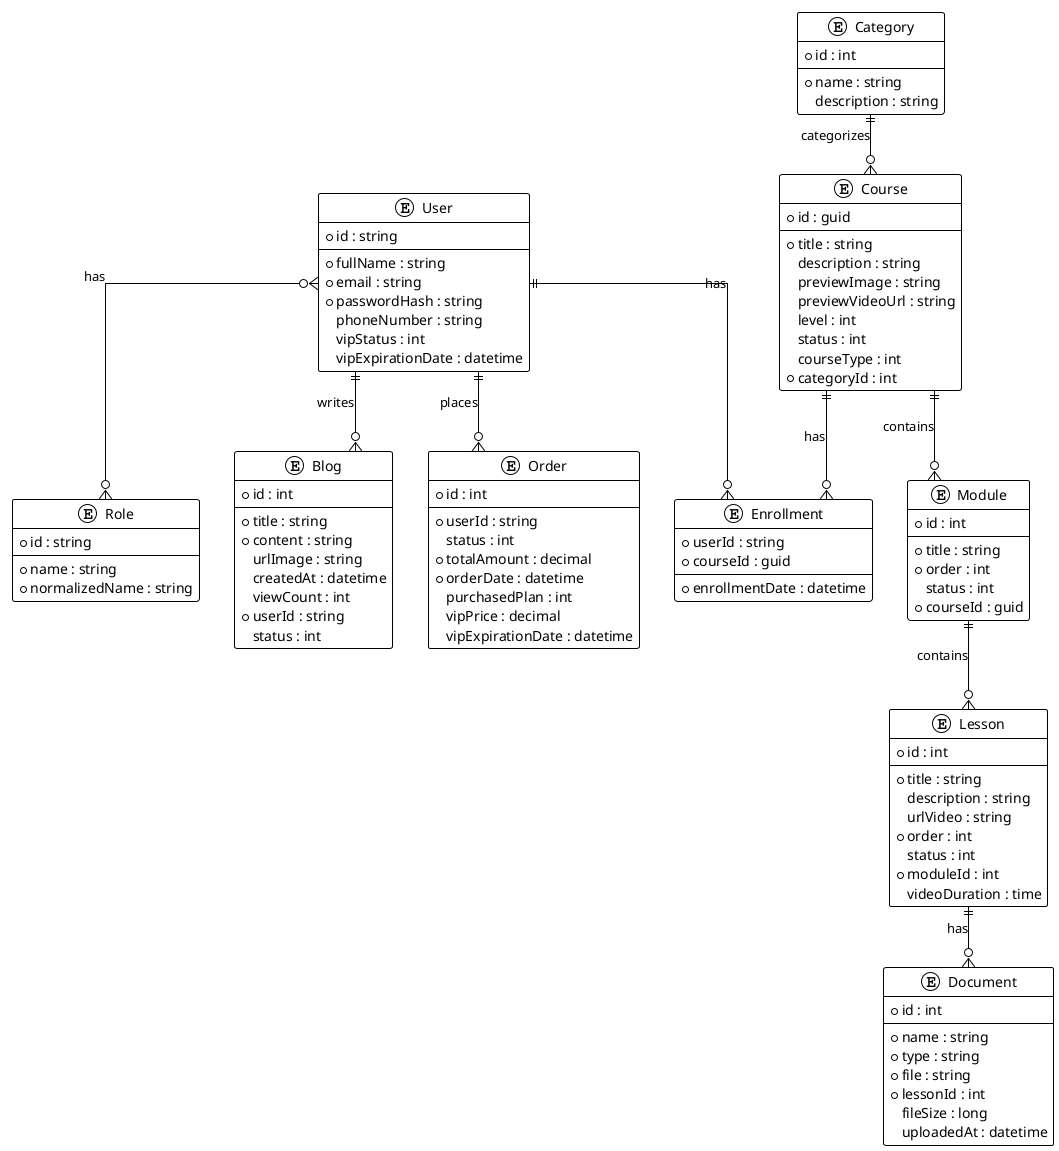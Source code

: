 @startuml database-schema
!theme plain
skinparam linetype ortho

entity User {
  * id : string
  --
  * fullName : string
  * email : string
  * passwordHash : string
  phoneNumber : string
  vipStatus : int
  vipExpirationDate : datetime
}

entity Role {
  * id : string
  --
  * name : string
  * normalizedName : string
}

entity Course {
  * id : guid
  --
  * title : string
  description : string
  previewImage : string
  previewVideoUrl : string
  level : int
  status : int
  courseType : int
  * categoryId : int
}

entity Module {
  * id : int
  --
  * title : string
  * order : int
  status : int
  * courseId : guid
}

entity Lesson {
  * id : int
  --
  * title : string
  description : string
  urlVideo : string
  * order : int
  status : int
  * moduleId : int
  videoDuration : time
}

entity Category {
  * id : int
  --
  * name : string
  description : string
}

entity Document {
  * id : int
  --
  * name : string
  * type : string
  * file : string
  * lessonId : int
  fileSize : long
  uploadedAt : datetime
}

entity Blog {
  * id : int
  --
  * title : string
  * content : string
  urlImage : string
  createdAt : datetime
  viewCount : int
  * userId : string
  status : int
}

entity Order {
  * id : int
  --
  * userId : string
  status : int
  * totalAmount : decimal
  * orderDate : datetime
  purchasedPlan : int
  vipPrice : decimal
  vipExpirationDate : datetime
}

entity Enrollment {
  * userId : string
  * courseId : guid
  --
  * enrollmentDate : datetime
}

User ||--o{ Order : places
User ||--o{ Enrollment : has
User ||--o{ Blog : writes
User }o--o{ Role : has

Course ||--o{ Module : contains
Course ||--o{ Enrollment : has
Category ||--o{ Course : categorizes

Module ||--o{ Lesson : contains
Lesson ||--o{ Document : has

@enduml 
